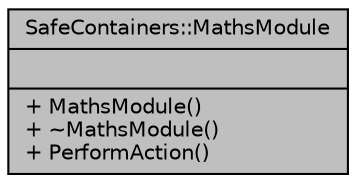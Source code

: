 digraph "SafeContainers::MathsModule"
{
 // INTERACTIVE_SVG=YES
 // LATEX_PDF_SIZE
  edge [fontname="Helvetica",fontsize="10",labelfontname="Helvetica",labelfontsize="10"];
  node [fontname="Helvetica",fontsize="10",shape=record];
  Node1 [label="{SafeContainers::MathsModule\n||+ MathsModule()\l+ ~MathsModule()\l+ PerformAction()\l}",height=0.2,width=0.4,color="black", fillcolor="grey75", style="filled", fontcolor="black",tooltip=" "];
}
